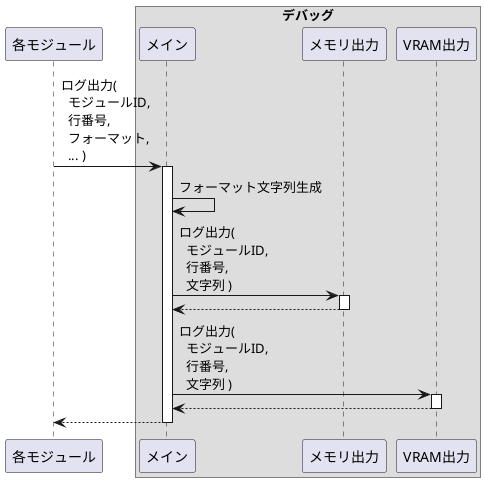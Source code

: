 @startuml

participant "各モジュール" as other
box "デバッグ"
    participant "メイン"     as Debug
    participant "メモリ出力" as DebugMem
    participant "VRAM出力"   as DebugVram
end box

other -> Debug: ログ出力(\n  モジュールID,\n  行番号,\n  フォーマット,\n  ... )
activate Debug

Debug -> Debug: フォーマット文字列生成

Debug -> DebugMem: ログ出力(\n  モジュールID,\n  行番号,\n  文字列 )
activate DebugMem
Debug <-- DebugMem:
deactivate DebugMem

Debug -> DebugVram: ログ出力(\n  モジュールID,\n  行番号,\n  文字列 )
activate DebugVram
Debug <-- DebugVram:
deactivate DebugVram

other <-- Debug:
deactivate Debug

@enduml

